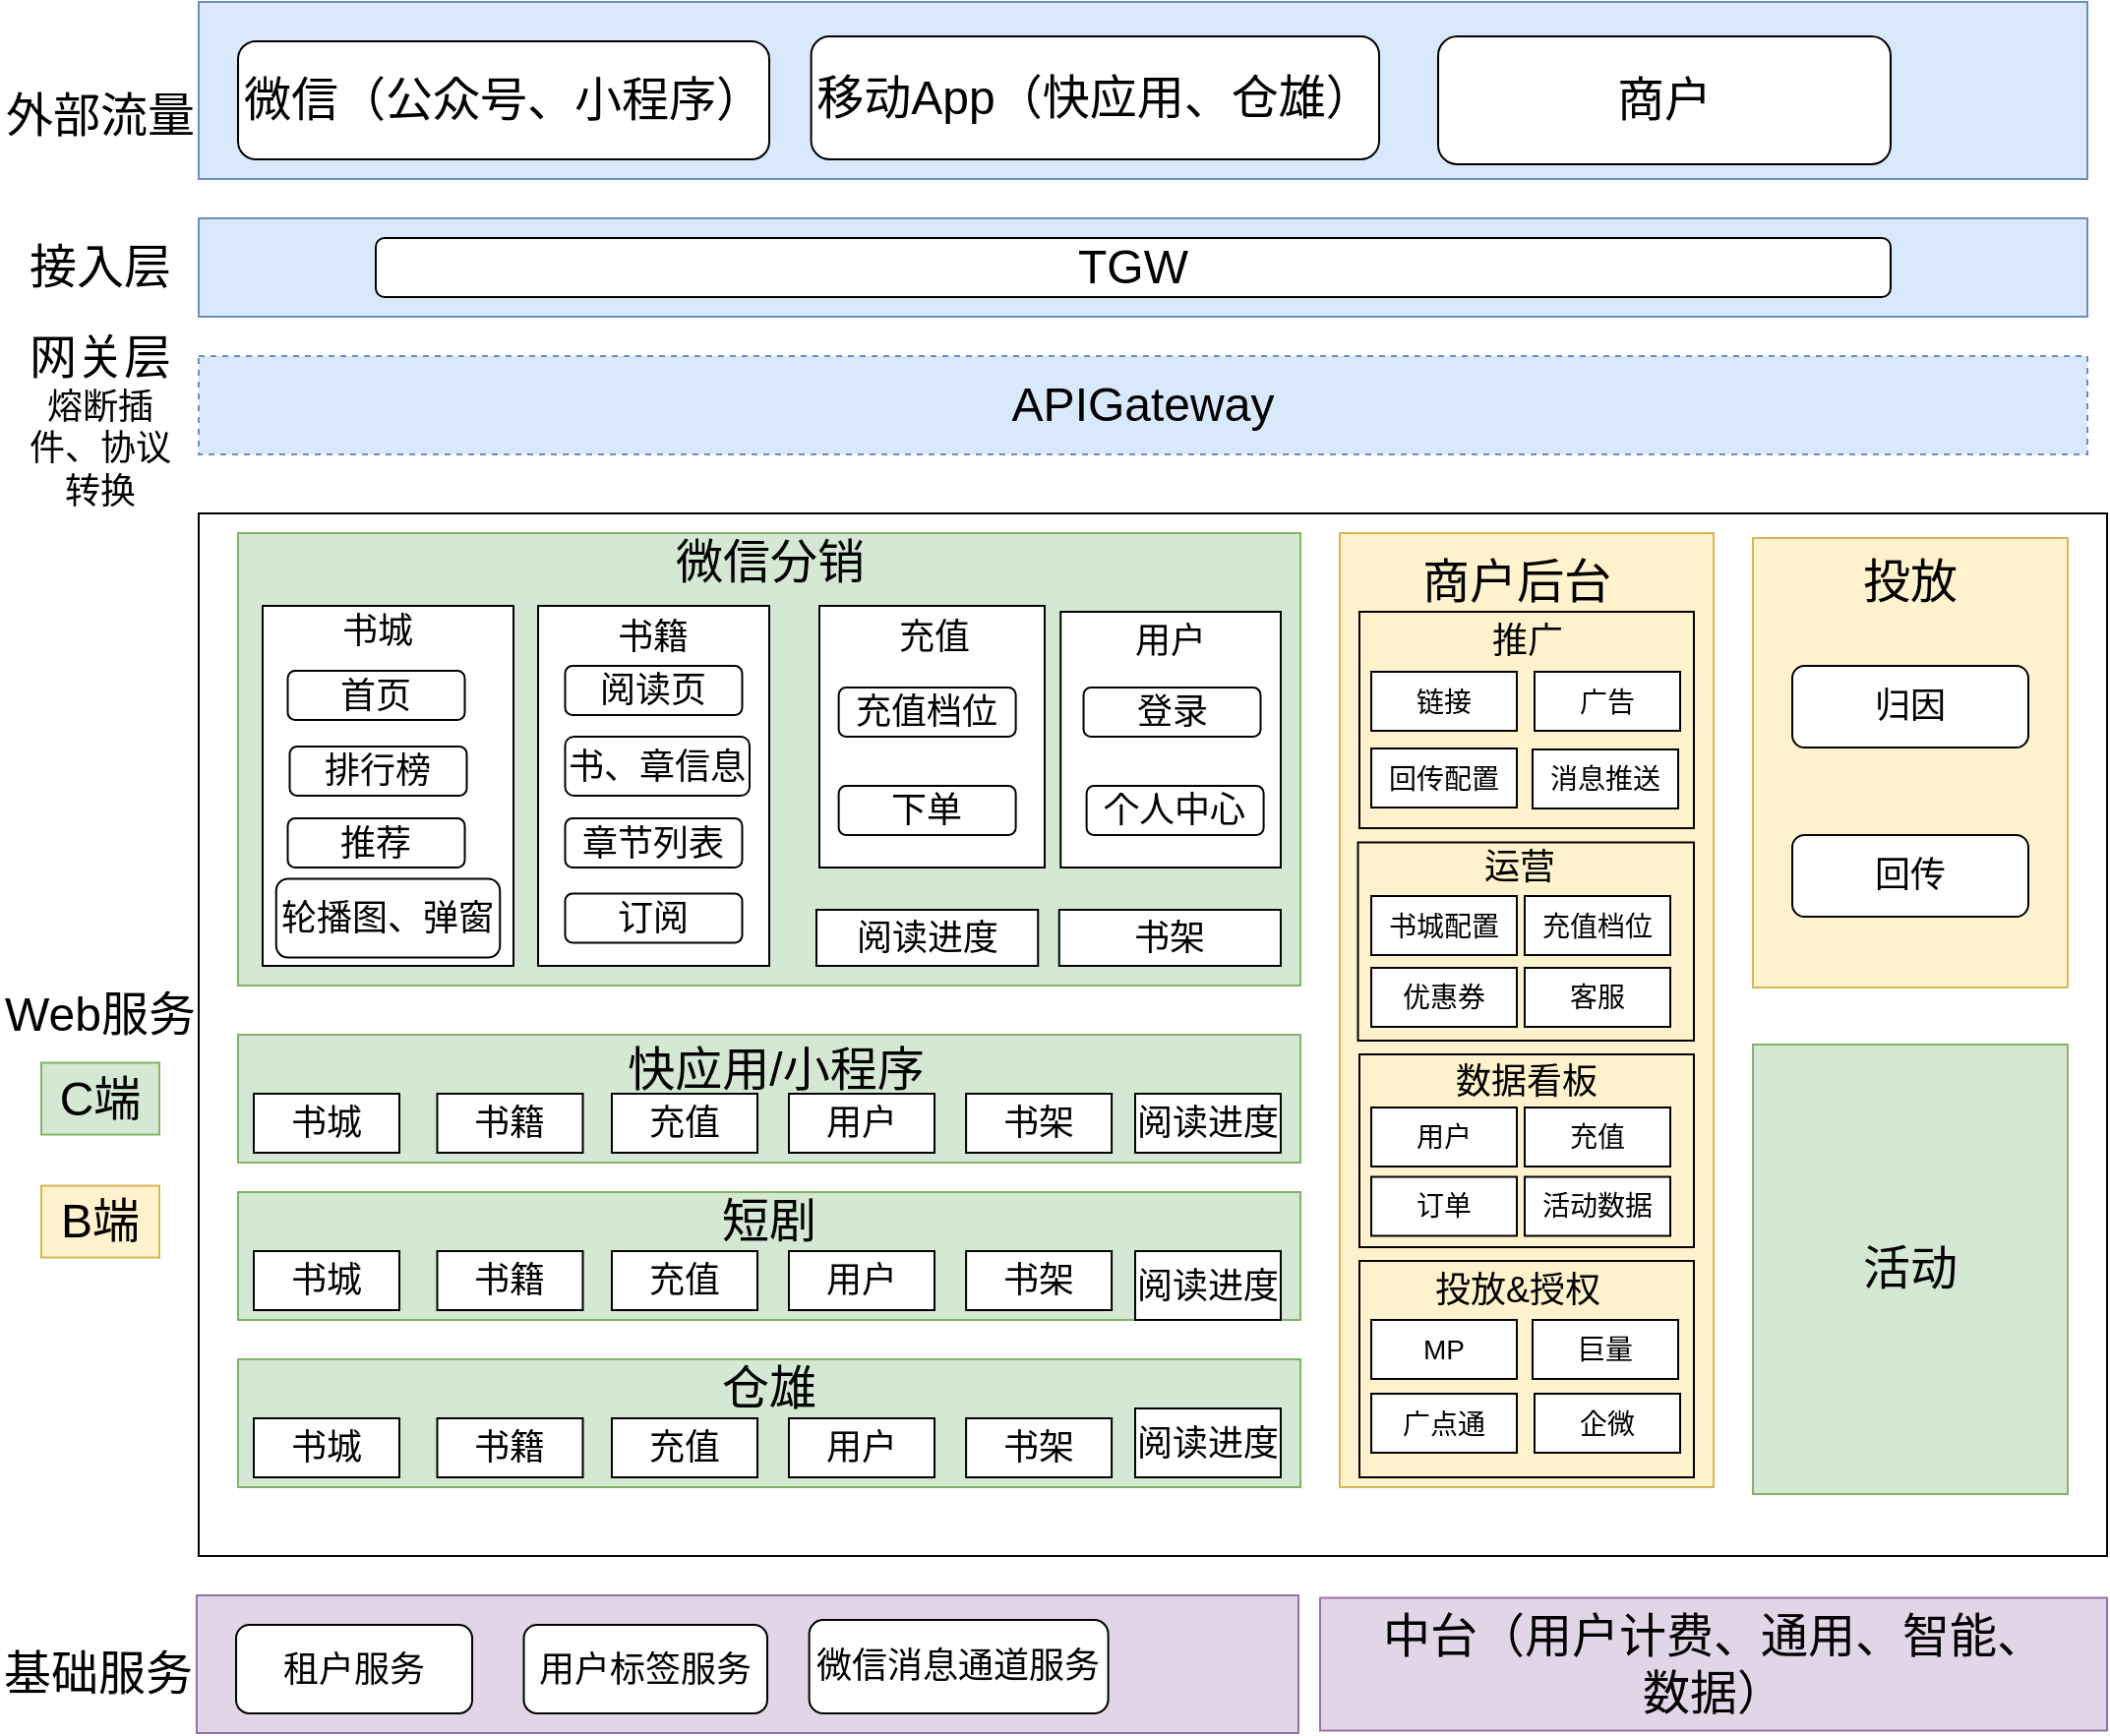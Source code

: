 <mxfile version="20.5.1" type="github" pages="3">
  <diagram id="LHeB4NjMnUi0cGWfg-VW" name="第 1 页">
    <mxGraphModel dx="2377" dy="827" grid="1" gridSize="10" guides="1" tooltips="1" connect="1" arrows="1" fold="1" page="1" pageScale="1" pageWidth="827" pageHeight="1169" math="0" shadow="0">
      <root>
        <mxCell id="0" />
        <mxCell id="1" parent="0" />
        <mxCell id="P3jRsYUMKIRg7UYWmszn-2" value="" style="rounded=0;whiteSpace=wrap;html=1;fillColor=#dae8fc;strokeColor=#6c8ebf;" parent="1" vertex="1">
          <mxGeometry x="100" y="40" width="960" height="90" as="geometry" />
        </mxCell>
        <mxCell id="P3jRsYUMKIRg7UYWmszn-4" value="&lt;font style=&quot;font-size: 24px;&quot;&gt;微信（公众号、小程序）&lt;/font&gt;" style="rounded=1;whiteSpace=wrap;html=1;" parent="1" vertex="1">
          <mxGeometry x="120" y="60" width="270" height="60" as="geometry" />
        </mxCell>
        <mxCell id="P3jRsYUMKIRg7UYWmszn-5" value="&lt;font style=&quot;font-size: 24px;&quot;&gt;移动App（快应用、仓雄）&lt;/font&gt;" style="rounded=1;whiteSpace=wrap;html=1;" parent="1" vertex="1">
          <mxGeometry x="411.31" y="57.5" width="288.69" height="62.5" as="geometry" />
        </mxCell>
        <mxCell id="P3jRsYUMKIRg7UYWmszn-8" value="&lt;font style=&quot;font-size: 24px;&quot;&gt;外部流量&lt;/font&gt;" style="text;html=1;strokeColor=none;fillColor=none;align=center;verticalAlign=middle;whiteSpace=wrap;rounded=0;" parent="1" vertex="1">
          <mxGeometry y="72.5" width="100" height="50" as="geometry" />
        </mxCell>
        <mxCell id="P3jRsYUMKIRg7UYWmszn-9" value="" style="rounded=0;whiteSpace=wrap;html=1;fillColor=#dae8fc;strokeColor=#6c8ebf;" parent="1" vertex="1">
          <mxGeometry x="100" y="150" width="960" height="50" as="geometry" />
        </mxCell>
        <mxCell id="P3jRsYUMKIRg7UYWmszn-10" value="&lt;font style=&quot;font-size: 24px;&quot;&gt;接入层&lt;/font&gt;" style="text;html=1;strokeColor=none;fillColor=none;align=center;verticalAlign=middle;whiteSpace=wrap;rounded=0;" parent="1" vertex="1">
          <mxGeometry x="10" y="160" width="80" height="30" as="geometry" />
        </mxCell>
        <mxCell id="P3jRsYUMKIRg7UYWmszn-11" value="&lt;font style=&quot;font-size: 24px;&quot;&gt;TGW&lt;/font&gt;" style="rounded=1;whiteSpace=wrap;html=1;" parent="1" vertex="1">
          <mxGeometry x="190" y="160" width="770" height="30" as="geometry" />
        </mxCell>
        <mxCell id="P3jRsYUMKIRg7UYWmszn-13" value="&lt;font style=&quot;font-size: 24px;&quot;&gt;APIGateway&lt;/font&gt;" style="rounded=0;whiteSpace=wrap;html=1;dashed=1;fillColor=#dae8fc;strokeColor=#6c8ebf;" parent="1" vertex="1">
          <mxGeometry x="100" y="220" width="960" height="50" as="geometry" />
        </mxCell>
        <mxCell id="P3jRsYUMKIRg7UYWmszn-14" value="&lt;font style=&quot;&quot;&gt;&lt;font style=&quot;font-size: 24px;&quot;&gt;网关层&lt;br&gt;&lt;/font&gt;&lt;font style=&quot;font-size: 18px;&quot;&gt;熔断插件、协议转换&lt;/font&gt;&lt;/font&gt;" style="text;html=1;strokeColor=none;fillColor=none;align=center;verticalAlign=middle;whiteSpace=wrap;rounded=0;" parent="1" vertex="1">
          <mxGeometry x="10" y="235" width="80" height="35" as="geometry" />
        </mxCell>
        <mxCell id="P3jRsYUMKIRg7UYWmszn-18" value="" style="rounded=0;whiteSpace=wrap;html=1;" parent="1" vertex="1">
          <mxGeometry x="100" y="300" width="970" height="530" as="geometry" />
        </mxCell>
        <mxCell id="P3jRsYUMKIRg7UYWmszn-21" value="&lt;font style=&quot;font-size: 24px;&quot;&gt;Web服务&lt;/font&gt;" style="text;html=1;strokeColor=none;fillColor=none;align=center;verticalAlign=middle;whiteSpace=wrap;rounded=0;" parent="1" vertex="1">
          <mxGeometry y="540" width="100" height="30" as="geometry" />
        </mxCell>
        <mxCell id="P3jRsYUMKIRg7UYWmszn-39" value="" style="rounded=0;whiteSpace=wrap;html=1;fillColor=#d5e8d4;strokeColor=#82b366;" parent="1" vertex="1">
          <mxGeometry x="120" y="310" width="540" height="230" as="geometry" />
        </mxCell>
        <mxCell id="P3jRsYUMKIRg7UYWmszn-40" value="&lt;font style=&quot;font-size: 24px;&quot;&gt;微信分销&lt;/font&gt;" style="text;html=1;strokeColor=none;fillColor=none;align=center;verticalAlign=middle;whiteSpace=wrap;rounded=0;" parent="1" vertex="1">
          <mxGeometry x="333.75" y="310" width="112.5" height="30" as="geometry" />
        </mxCell>
        <mxCell id="P3jRsYUMKIRg7UYWmszn-41" value="" style="rounded=0;whiteSpace=wrap;html=1;" parent="1" vertex="1">
          <mxGeometry x="132.5" y="347" width="127.5" height="183" as="geometry" />
        </mxCell>
        <mxCell id="P3jRsYUMKIRg7UYWmszn-42" value="&lt;font style=&quot;font-size: 18px;&quot;&gt;书城&lt;/font&gt;" style="text;html=1;strokeColor=none;fillColor=none;align=center;verticalAlign=middle;whiteSpace=wrap;rounded=0;" parent="1" vertex="1">
          <mxGeometry x="161.25" y="345" width="60" height="30" as="geometry" />
        </mxCell>
        <mxCell id="P3jRsYUMKIRg7UYWmszn-44" value="&lt;font style=&quot;font-size: 18px;&quot;&gt;首页&lt;/font&gt;" style="rounded=1;whiteSpace=wrap;html=1;" parent="1" vertex="1">
          <mxGeometry x="145.25" y="380" width="90" height="25" as="geometry" />
        </mxCell>
        <mxCell id="P3jRsYUMKIRg7UYWmszn-45" value="&lt;font style=&quot;font-size: 18px;&quot;&gt;排行榜&lt;/font&gt;" style="rounded=1;whiteSpace=wrap;html=1;" parent="1" vertex="1">
          <mxGeometry x="146.25" y="418.5" width="90" height="25" as="geometry" />
        </mxCell>
        <mxCell id="P3jRsYUMKIRg7UYWmszn-46" value="&lt;font style=&quot;font-size: 18px;&quot;&gt;推荐&lt;/font&gt;" style="rounded=1;whiteSpace=wrap;html=1;" parent="1" vertex="1">
          <mxGeometry x="145.25" y="455" width="90" height="25" as="geometry" />
        </mxCell>
        <mxCell id="P3jRsYUMKIRg7UYWmszn-47" value="&lt;font style=&quot;font-size: 18px;&quot;&gt;轮播图、弹窗&lt;/font&gt;" style="rounded=1;whiteSpace=wrap;html=1;" parent="1" vertex="1">
          <mxGeometry x="139.38" y="485.75" width="113.75" height="40" as="geometry" />
        </mxCell>
        <mxCell id="P3jRsYUMKIRg7UYWmszn-48" value="" style="rounded=0;whiteSpace=wrap;html=1;" parent="1" vertex="1">
          <mxGeometry x="272.5" y="347" width="117.5" height="183" as="geometry" />
        </mxCell>
        <mxCell id="P3jRsYUMKIRg7UYWmszn-49" value="&lt;font style=&quot;font-size: 18px;&quot;&gt;书籍&lt;/font&gt;" style="text;html=1;strokeColor=none;fillColor=none;align=center;verticalAlign=middle;whiteSpace=wrap;rounded=0;" parent="1" vertex="1">
          <mxGeometry x="301.25" y="347.5" width="60" height="30" as="geometry" />
        </mxCell>
        <mxCell id="P3jRsYUMKIRg7UYWmszn-50" value="&lt;font style=&quot;font-size: 18px;&quot;&gt;阅读页&lt;/font&gt;" style="rounded=1;whiteSpace=wrap;html=1;" parent="1" vertex="1">
          <mxGeometry x="286.25" y="377.5" width="90" height="25" as="geometry" />
        </mxCell>
        <mxCell id="P3jRsYUMKIRg7UYWmszn-51" value="&lt;font style=&quot;font-size: 18px;&quot;&gt;书、章信息&lt;/font&gt;" style="rounded=1;whiteSpace=wrap;html=1;" parent="1" vertex="1">
          <mxGeometry x="286.25" y="413.5" width="93.75" height="30" as="geometry" />
        </mxCell>
        <mxCell id="P3jRsYUMKIRg7UYWmszn-53" value="&lt;font style=&quot;font-size: 18px;&quot;&gt;章节列表&lt;/font&gt;" style="rounded=1;whiteSpace=wrap;html=1;" parent="1" vertex="1">
          <mxGeometry x="286.25" y="455" width="90" height="25" as="geometry" />
        </mxCell>
        <mxCell id="P3jRsYUMKIRg7UYWmszn-54" value="&lt;font style=&quot;font-size: 18px;&quot;&gt;订阅&lt;/font&gt;" style="rounded=1;whiteSpace=wrap;html=1;" parent="1" vertex="1">
          <mxGeometry x="286.25" y="493.25" width="90" height="25" as="geometry" />
        </mxCell>
        <mxCell id="P3jRsYUMKIRg7UYWmszn-56" value="" style="rounded=0;whiteSpace=wrap;html=1;" parent="1" vertex="1">
          <mxGeometry x="415.5" y="347" width="114.5" height="133" as="geometry" />
        </mxCell>
        <mxCell id="P3jRsYUMKIRg7UYWmszn-57" value="&lt;font style=&quot;font-size: 18px;&quot;&gt;充值&lt;/font&gt;" style="text;html=1;strokeColor=none;fillColor=none;align=center;verticalAlign=middle;whiteSpace=wrap;rounded=0;" parent="1" vertex="1">
          <mxGeometry x="444.25" y="347.5" width="60" height="30" as="geometry" />
        </mxCell>
        <mxCell id="P3jRsYUMKIRg7UYWmszn-59" value="&lt;font style=&quot;font-size: 18px;&quot;&gt;充值档位&lt;/font&gt;" style="rounded=1;whiteSpace=wrap;html=1;" parent="1" vertex="1">
          <mxGeometry x="425.31" y="388.5" width="90" height="25" as="geometry" />
        </mxCell>
        <mxCell id="P3jRsYUMKIRg7UYWmszn-64" value="&lt;font style=&quot;font-size: 18px;&quot;&gt;下单&lt;/font&gt;" style="rounded=1;whiteSpace=wrap;html=1;" parent="1" vertex="1">
          <mxGeometry x="425.31" y="438.5" width="90" height="25" as="geometry" />
        </mxCell>
        <mxCell id="P3jRsYUMKIRg7UYWmszn-65" value="&lt;font style=&quot;font-size: 18px;&quot;&gt;书架&lt;/font&gt;" style="rounded=0;whiteSpace=wrap;html=1;" parent="1" vertex="1">
          <mxGeometry x="537.38" y="501.5" width="112.62" height="28.5" as="geometry" />
        </mxCell>
        <mxCell id="P3jRsYUMKIRg7UYWmszn-67" value="&lt;font style=&quot;font-size: 18px;&quot;&gt;阅读进度&lt;/font&gt;" style="rounded=0;whiteSpace=wrap;html=1;" parent="1" vertex="1">
          <mxGeometry x="414" y="501.5" width="112.62" height="28.5" as="geometry" />
        </mxCell>
        <mxCell id="P3jRsYUMKIRg7UYWmszn-69" value="" style="rounded=0;whiteSpace=wrap;html=1;" parent="1" vertex="1">
          <mxGeometry x="538.12" y="350" width="111.88" height="130" as="geometry" />
        </mxCell>
        <mxCell id="P3jRsYUMKIRg7UYWmszn-70" value="&lt;font style=&quot;font-size: 18px;&quot;&gt;用户&lt;/font&gt;" style="text;html=1;strokeColor=none;fillColor=none;align=center;verticalAlign=middle;whiteSpace=wrap;rounded=0;" parent="1" vertex="1">
          <mxGeometry x="564.06" y="350" width="60" height="30" as="geometry" />
        </mxCell>
        <mxCell id="P3jRsYUMKIRg7UYWmszn-71" value="&lt;font style=&quot;font-size: 18px;&quot;&gt;登录&lt;/font&gt;" style="rounded=1;whiteSpace=wrap;html=1;" parent="1" vertex="1">
          <mxGeometry x="549.75" y="388.5" width="90" height="25" as="geometry" />
        </mxCell>
        <mxCell id="P3jRsYUMKIRg7UYWmszn-72" value="&lt;font style=&quot;font-size: 18px;&quot;&gt;个人中心&lt;/font&gt;" style="rounded=1;whiteSpace=wrap;html=1;" parent="1" vertex="1">
          <mxGeometry x="551.31" y="438.5" width="90" height="25" as="geometry" />
        </mxCell>
        <mxCell id="P3jRsYUMKIRg7UYWmszn-73" value="" style="rounded=0;whiteSpace=wrap;html=1;fillColor=#d5e8d4;strokeColor=#82b366;" parent="1" vertex="1">
          <mxGeometry x="120" y="565" width="540" height="65" as="geometry" />
        </mxCell>
        <mxCell id="P3jRsYUMKIRg7UYWmszn-74" value="&lt;font style=&quot;font-size: 24px;&quot;&gt;快应用/小程序&lt;/font&gt;" style="text;html=1;strokeColor=none;fillColor=none;align=center;verticalAlign=middle;whiteSpace=wrap;rounded=0;" parent="1" vertex="1">
          <mxGeometry x="311.5" y="565" width="162.5" height="35" as="geometry" />
        </mxCell>
        <mxCell id="P3jRsYUMKIRg7UYWmszn-76" value="&lt;font style=&quot;font-size: 18px;&quot;&gt;书城&lt;/font&gt;" style="rounded=0;whiteSpace=wrap;html=1;" parent="1" vertex="1">
          <mxGeometry x="128" y="595" width="74" height="30" as="geometry" />
        </mxCell>
        <mxCell id="P3jRsYUMKIRg7UYWmszn-77" value="&lt;font style=&quot;font-size: 18px;&quot;&gt;书籍&lt;/font&gt;" style="rounded=0;whiteSpace=wrap;html=1;" parent="1" vertex="1">
          <mxGeometry x="221.25" y="595" width="74" height="30" as="geometry" />
        </mxCell>
        <mxCell id="P3jRsYUMKIRg7UYWmszn-78" value="&lt;font style=&quot;font-size: 18px;&quot;&gt;充值&lt;/font&gt;" style="rounded=0;whiteSpace=wrap;html=1;" parent="1" vertex="1">
          <mxGeometry x="310" y="595" width="74" height="30" as="geometry" />
        </mxCell>
        <mxCell id="P3jRsYUMKIRg7UYWmszn-79" value="&lt;font style=&quot;font-size: 18px;&quot;&gt;用户&lt;/font&gt;" style="rounded=0;whiteSpace=wrap;html=1;" parent="1" vertex="1">
          <mxGeometry x="400" y="595" width="74" height="30" as="geometry" />
        </mxCell>
        <mxCell id="P3jRsYUMKIRg7UYWmszn-80" value="&lt;font style=&quot;font-size: 18px;&quot;&gt;书架&lt;/font&gt;" style="rounded=0;whiteSpace=wrap;html=1;" parent="1" vertex="1">
          <mxGeometry x="490.06" y="595" width="74" height="30" as="geometry" />
        </mxCell>
        <mxCell id="P3jRsYUMKIRg7UYWmszn-81" value="&lt;font style=&quot;font-size: 18px;&quot;&gt;阅读进度&lt;/font&gt;" style="rounded=0;whiteSpace=wrap;html=1;" parent="1" vertex="1">
          <mxGeometry x="576" y="595" width="74" height="30" as="geometry" />
        </mxCell>
        <mxCell id="P3jRsYUMKIRg7UYWmszn-82" value="" style="rounded=0;whiteSpace=wrap;html=1;fillColor=#d5e8d4;strokeColor=#82b366;" parent="1" vertex="1">
          <mxGeometry x="120" y="645" width="540" height="65" as="geometry" />
        </mxCell>
        <mxCell id="P3jRsYUMKIRg7UYWmszn-83" value="&lt;font style=&quot;font-size: 18px;&quot;&gt;书城&lt;/font&gt;" style="rounded=0;whiteSpace=wrap;html=1;" parent="1" vertex="1">
          <mxGeometry x="128" y="675" width="74" height="30" as="geometry" />
        </mxCell>
        <mxCell id="P3jRsYUMKIRg7UYWmszn-84" value="&lt;font style=&quot;font-size: 18px;&quot;&gt;书籍&lt;/font&gt;" style="rounded=0;whiteSpace=wrap;html=1;" parent="1" vertex="1">
          <mxGeometry x="221.25" y="675" width="74" height="30" as="geometry" />
        </mxCell>
        <mxCell id="P3jRsYUMKIRg7UYWmszn-85" value="&lt;font style=&quot;font-size: 18px;&quot;&gt;充值&lt;/font&gt;" style="rounded=0;whiteSpace=wrap;html=1;" parent="1" vertex="1">
          <mxGeometry x="310" y="675" width="74" height="30" as="geometry" />
        </mxCell>
        <mxCell id="P3jRsYUMKIRg7UYWmszn-86" value="&lt;font style=&quot;font-size: 18px;&quot;&gt;用户&lt;/font&gt;" style="rounded=0;whiteSpace=wrap;html=1;" parent="1" vertex="1">
          <mxGeometry x="400" y="675" width="74" height="30" as="geometry" />
        </mxCell>
        <mxCell id="P3jRsYUMKIRg7UYWmszn-87" value="&lt;font style=&quot;font-size: 18px;&quot;&gt;书架&lt;/font&gt;" style="rounded=0;whiteSpace=wrap;html=1;" parent="1" vertex="1">
          <mxGeometry x="490.06" y="675" width="74" height="30" as="geometry" />
        </mxCell>
        <mxCell id="P3jRsYUMKIRg7UYWmszn-88" value="&lt;font style=&quot;font-size: 18px;&quot;&gt;阅读进度&lt;/font&gt;" style="rounded=0;whiteSpace=wrap;html=1;" parent="1" vertex="1">
          <mxGeometry x="576" y="675" width="74" height="35" as="geometry" />
        </mxCell>
        <mxCell id="P3jRsYUMKIRg7UYWmszn-89" value="&lt;font style=&quot;font-size: 24px;&quot;&gt;短剧&lt;/font&gt;" style="text;html=1;strokeColor=none;fillColor=none;align=center;verticalAlign=middle;whiteSpace=wrap;rounded=0;" parent="1" vertex="1">
          <mxGeometry x="345" y="645" width="90" height="30" as="geometry" />
        </mxCell>
        <mxCell id="P3jRsYUMKIRg7UYWmszn-90" value="" style="rounded=0;whiteSpace=wrap;html=1;fillColor=#d5e8d4;strokeColor=#82b366;" parent="1" vertex="1">
          <mxGeometry x="120" y="730" width="540" height="65" as="geometry" />
        </mxCell>
        <mxCell id="P3jRsYUMKIRg7UYWmszn-91" value="&lt;font style=&quot;font-size: 18px;&quot;&gt;书城&lt;/font&gt;" style="rounded=0;whiteSpace=wrap;html=1;" parent="1" vertex="1">
          <mxGeometry x="128" y="760" width="74" height="30" as="geometry" />
        </mxCell>
        <mxCell id="P3jRsYUMKIRg7UYWmszn-92" value="&lt;font style=&quot;font-size: 18px;&quot;&gt;书籍&lt;/font&gt;" style="rounded=0;whiteSpace=wrap;html=1;" parent="1" vertex="1">
          <mxGeometry x="221.25" y="760" width="74" height="30" as="geometry" />
        </mxCell>
        <mxCell id="P3jRsYUMKIRg7UYWmszn-93" value="&lt;font style=&quot;font-size: 18px;&quot;&gt;充值&lt;/font&gt;" style="rounded=0;whiteSpace=wrap;html=1;" parent="1" vertex="1">
          <mxGeometry x="310" y="760" width="74" height="30" as="geometry" />
        </mxCell>
        <mxCell id="P3jRsYUMKIRg7UYWmszn-94" value="&lt;font style=&quot;font-size: 18px;&quot;&gt;用户&lt;/font&gt;" style="rounded=0;whiteSpace=wrap;html=1;" parent="1" vertex="1">
          <mxGeometry x="400" y="760" width="74" height="30" as="geometry" />
        </mxCell>
        <mxCell id="P3jRsYUMKIRg7UYWmszn-95" value="&lt;font style=&quot;font-size: 18px;&quot;&gt;书架&lt;/font&gt;" style="rounded=0;whiteSpace=wrap;html=1;" parent="1" vertex="1">
          <mxGeometry x="490.06" y="760" width="74" height="30" as="geometry" />
        </mxCell>
        <mxCell id="P3jRsYUMKIRg7UYWmszn-97" value="&lt;font style=&quot;font-size: 24px;&quot;&gt;仓雄&lt;/font&gt;" style="text;html=1;strokeColor=none;fillColor=none;align=center;verticalAlign=middle;whiteSpace=wrap;rounded=0;" parent="1" vertex="1">
          <mxGeometry x="345" y="730" width="90" height="30" as="geometry" />
        </mxCell>
        <mxCell id="P3jRsYUMKIRg7UYWmszn-103" value="" style="rounded=0;whiteSpace=wrap;html=1;fillColor=#fff2cc;strokeColor=#d6b656;" parent="1" vertex="1">
          <mxGeometry x="890" y="312.5" width="160" height="228.5" as="geometry" />
        </mxCell>
        <mxCell id="P3jRsYUMKIRg7UYWmszn-104" value="" style="rounded=0;whiteSpace=wrap;html=1;fillColor=#fff2cc;strokeColor=#d6b656;" parent="1" vertex="1">
          <mxGeometry x="680" y="310" width="190" height="485" as="geometry" />
        </mxCell>
        <mxCell id="P3jRsYUMKIRg7UYWmszn-107" value="&lt;font style=&quot;font-size: 24px;&quot;&gt;投放&lt;/font&gt;" style="text;html=1;strokeColor=none;fillColor=none;align=center;verticalAlign=middle;whiteSpace=wrap;rounded=0;" parent="1" vertex="1">
          <mxGeometry x="935" y="320" width="70" height="30" as="geometry" />
        </mxCell>
        <mxCell id="P3jRsYUMKIRg7UYWmszn-108" value="&lt;font style=&quot;font-size: 18px;&quot;&gt;归因&lt;/font&gt;" style="rounded=1;whiteSpace=wrap;html=1;" parent="1" vertex="1">
          <mxGeometry x="910" y="377.5" width="120" height="41.5" as="geometry" />
        </mxCell>
        <mxCell id="P3jRsYUMKIRg7UYWmszn-109" value="&lt;font style=&quot;font-size: 18px;&quot;&gt;回传&lt;/font&gt;" style="rounded=1;whiteSpace=wrap;html=1;" parent="1" vertex="1">
          <mxGeometry x="910" y="463.5" width="120" height="41.5" as="geometry" />
        </mxCell>
        <mxCell id="P3jRsYUMKIRg7UYWmszn-124" value="&lt;font style=&quot;font-size: 24px;&quot;&gt;活动&lt;/font&gt;" style="rounded=0;whiteSpace=wrap;html=1;fillColor=#d5e8d4;strokeColor=#82b366;" parent="1" vertex="1">
          <mxGeometry x="890" y="570" width="160" height="228.5" as="geometry" />
        </mxCell>
        <mxCell id="P3jRsYUMKIRg7UYWmszn-128" value="&lt;font style=&quot;font-size: 24px;&quot;&gt;商户&lt;/font&gt;" style="rounded=1;whiteSpace=wrap;html=1;" parent="1" vertex="1">
          <mxGeometry x="730" y="57.5" width="230" height="65" as="geometry" />
        </mxCell>
        <mxCell id="elYfRWdLJCSy1WfxLkB--20" value="" style="rounded=0;whiteSpace=wrap;html=1;fontSize=24;fillColor=#e1d5e7;strokeColor=#9673a6;" parent="1" vertex="1">
          <mxGeometry x="99" y="850" width="560" height="70" as="geometry" />
        </mxCell>
        <mxCell id="elYfRWdLJCSy1WfxLkB--21" value="&lt;font style=&quot;font-size: 24px;&quot;&gt;基础服务&lt;/font&gt;" style="text;html=1;strokeColor=none;fillColor=none;align=center;verticalAlign=middle;whiteSpace=wrap;rounded=0;" parent="1" vertex="1">
          <mxGeometry x="-1" y="870" width="100" height="40" as="geometry" />
        </mxCell>
        <mxCell id="elYfRWdLJCSy1WfxLkB--23" value="租户服务" style="rounded=1;whiteSpace=wrap;html=1;fontSize=18;" parent="1" vertex="1">
          <mxGeometry x="119" y="865" width="120" height="45" as="geometry" />
        </mxCell>
        <mxCell id="elYfRWdLJCSy1WfxLkB--28" value="用户标签服务" style="rounded=1;whiteSpace=wrap;html=1;fontSize=18;" parent="1" vertex="1">
          <mxGeometry x="265.25" y="865" width="123.75" height="45" as="geometry" />
        </mxCell>
        <mxCell id="elYfRWdLJCSy1WfxLkB--30" value="微信消息通道服务" style="rounded=1;whiteSpace=wrap;html=1;fontSize=18;" parent="1" vertex="1">
          <mxGeometry x="410.31" y="862.5" width="152" height="47.5" as="geometry" />
        </mxCell>
        <mxCell id="elYfRWdLJCSy1WfxLkB--32" value="中台（用户计费、通用、智能、&lt;br&gt;数据）" style="rounded=0;whiteSpace=wrap;html=1;fontSize=24;fillColor=#e1d5e7;strokeColor=#9673a6;" parent="1" vertex="1">
          <mxGeometry x="670" y="851.25" width="400" height="67.5" as="geometry" />
        </mxCell>
        <mxCell id="elYfRWdLJCSy1WfxLkB--35" value="C端" style="rounded=0;whiteSpace=wrap;html=1;fontSize=24;fillColor=#d5e8d4;strokeColor=#82b366;" parent="1" vertex="1">
          <mxGeometry x="20" y="579.25" width="60" height="36.5" as="geometry" />
        </mxCell>
        <mxCell id="elYfRWdLJCSy1WfxLkB--37" value="B端" style="rounded=0;whiteSpace=wrap;html=1;fontSize=24;fillColor=#fff2cc;strokeColor=#d6b656;" parent="1" vertex="1">
          <mxGeometry x="20" y="641.75" width="60" height="36.5" as="geometry" />
        </mxCell>
        <mxCell id="cNL9EHBi71QVaALrMv2o-1" value="" style="rounded=0;whiteSpace=wrap;html=1;fillColor=#FFF2CC;strokeColor=#000000;" parent="1" vertex="1">
          <mxGeometry x="690" y="350" width="170" height="110" as="geometry" />
        </mxCell>
        <mxCell id="cNL9EHBi71QVaALrMv2o-3" value="&lt;span style=&quot;font-size: 18px;&quot;&gt;推广&lt;/span&gt;" style="text;html=1;strokeColor=none;fillColor=none;align=center;verticalAlign=middle;whiteSpace=wrap;rounded=0;fontSize=18;" parent="1" vertex="1">
          <mxGeometry x="693.5" y="347" width="162.5" height="35" as="geometry" />
        </mxCell>
        <mxCell id="cNL9EHBi71QVaALrMv2o-6" value="&lt;font style=&quot;font-size: 14px;&quot;&gt;回传配置&lt;/font&gt;" style="rounded=0;whiteSpace=wrap;html=1;fontSize=14;" parent="1" vertex="1">
          <mxGeometry x="696" y="419.5" width="74" height="30" as="geometry" />
        </mxCell>
        <mxCell id="cNL9EHBi71QVaALrMv2o-14" value="" style="rounded=0;whiteSpace=wrap;html=1;fillColor=#FFF2CC;strokeColor=#000000;" parent="1" vertex="1">
          <mxGeometry x="689.25" y="467.25" width="170.75" height="100.75" as="geometry" />
        </mxCell>
        <mxCell id="cNL9EHBi71QVaALrMv2o-16" value="&lt;span style=&quot;font-size: 24px;&quot;&gt;商户后台&lt;/span&gt;" style="text;html=1;strokeColor=none;fillColor=none;align=center;verticalAlign=middle;whiteSpace=wrap;rounded=0;" parent="1" vertex="1">
          <mxGeometry x="710" y="320.5" width="119.75" height="29.5" as="geometry" />
        </mxCell>
        <mxCell id="cNL9EHBi71QVaALrMv2o-17" value="&lt;font style=&quot;font-size: 14px;&quot;&gt;链接&lt;/font&gt;" style="rounded=0;whiteSpace=wrap;html=1;fontSize=14;" parent="1" vertex="1">
          <mxGeometry x="696" y="380.5" width="74" height="30" as="geometry" />
        </mxCell>
        <mxCell id="cNL9EHBi71QVaALrMv2o-18" value="&lt;font style=&quot;font-size: 14px;&quot;&gt;优惠券&lt;/font&gt;" style="rounded=0;whiteSpace=wrap;html=1;fontSize=14;" parent="1" vertex="1">
          <mxGeometry x="696" y="531" width="74" height="30" as="geometry" />
        </mxCell>
        <mxCell id="cNL9EHBi71QVaALrMv2o-19" value="&lt;span style=&quot;font-size: 18px;&quot;&gt;运营&lt;/span&gt;" style="text;html=1;strokeColor=none;fillColor=none;align=center;verticalAlign=middle;whiteSpace=wrap;rounded=0;fontSize=18;" parent="1" vertex="1">
          <mxGeometry x="689.5" y="462.38" width="162.5" height="35" as="geometry" />
        </mxCell>
        <mxCell id="cNL9EHBi71QVaALrMv2o-20" value="&lt;font style=&quot;font-size: 14px;&quot;&gt;书城配置&lt;/font&gt;" style="rounded=0;whiteSpace=wrap;html=1;fontSize=14;" parent="1" vertex="1">
          <mxGeometry x="696" y="494.5" width="74" height="30" as="geometry" />
        </mxCell>
        <mxCell id="cNL9EHBi71QVaALrMv2o-22" value="消息推送" style="rounded=0;whiteSpace=wrap;html=1;fontSize=14;" parent="1" vertex="1">
          <mxGeometry x="778" y="420" width="74" height="30" as="geometry" />
        </mxCell>
        <mxCell id="cNL9EHBi71QVaALrMv2o-25" value="" style="rounded=0;whiteSpace=wrap;html=1;fillColor=#FFF2CC;strokeColor=#000000;" parent="1" vertex="1">
          <mxGeometry x="690" y="575" width="170" height="98" as="geometry" />
        </mxCell>
        <mxCell id="cNL9EHBi71QVaALrMv2o-26" value="" style="rounded=0;whiteSpace=wrap;html=1;fillColor=#FFF2CC;strokeColor=#000000;" parent="1" vertex="1">
          <mxGeometry x="690" y="680" width="170" height="110" as="geometry" />
        </mxCell>
        <mxCell id="cNL9EHBi71QVaALrMv2o-27" value="&lt;font style=&quot;font-size: 18px;&quot;&gt;投放&amp;amp;授权&lt;/font&gt;" style="text;html=1;strokeColor=none;fillColor=none;align=center;verticalAlign=middle;whiteSpace=wrap;rounded=0;fontSize=18;" parent="1" vertex="1">
          <mxGeometry x="721.19" y="685" width="99.12" height="20" as="geometry" />
        </mxCell>
        <mxCell id="cNL9EHBi71QVaALrMv2o-31" value="&lt;font style=&quot;font-size: 18px;&quot;&gt;数据看板&lt;/font&gt;" style="text;html=1;strokeColor=none;fillColor=none;align=center;verticalAlign=middle;whiteSpace=wrap;rounded=0;fontSize=18;" parent="1" vertex="1">
          <mxGeometry x="690" y="571" width="170" height="35" as="geometry" />
        </mxCell>
        <mxCell id="cNL9EHBi71QVaALrMv2o-32" value="用户" style="rounded=0;whiteSpace=wrap;html=1;fontSize=14;" parent="1" vertex="1">
          <mxGeometry x="696" y="602" width="74" height="30" as="geometry" />
        </mxCell>
        <mxCell id="cNL9EHBi71QVaALrMv2o-33" value="订单" style="rounded=0;whiteSpace=wrap;html=1;fontSize=14;" parent="1" vertex="1">
          <mxGeometry x="696" y="637.25" width="74" height="30" as="geometry" />
        </mxCell>
        <mxCell id="cNL9EHBi71QVaALrMv2o-34" value="充值" style="rounded=0;whiteSpace=wrap;html=1;fontSize=14;" parent="1" vertex="1">
          <mxGeometry x="774" y="602" width="74" height="30" as="geometry" />
        </mxCell>
        <mxCell id="cNL9EHBi71QVaALrMv2o-35" value="活动数据" style="rounded=0;whiteSpace=wrap;html=1;fontSize=14;" parent="1" vertex="1">
          <mxGeometry x="774" y="637.25" width="74" height="30" as="geometry" />
        </mxCell>
        <mxCell id="cNL9EHBi71QVaALrMv2o-44" value="&lt;font style=&quot;font-size: 14px;&quot;&gt;广告&lt;/font&gt;" style="rounded=0;whiteSpace=wrap;html=1;fontSize=14;" parent="1" vertex="1">
          <mxGeometry x="779" y="380.5" width="74" height="30" as="geometry" />
        </mxCell>
        <mxCell id="cNL9EHBi71QVaALrMv2o-45" value="客服" style="rounded=0;whiteSpace=wrap;html=1;fontSize=14;" parent="1" vertex="1">
          <mxGeometry x="774" y="531" width="74" height="30" as="geometry" />
        </mxCell>
        <mxCell id="cNL9EHBi71QVaALrMv2o-47" value="MP" style="rounded=0;whiteSpace=wrap;html=1;fontSize=14;" parent="1" vertex="1">
          <mxGeometry x="696" y="710" width="74" height="30" as="geometry" />
        </mxCell>
        <mxCell id="cNL9EHBi71QVaALrMv2o-49" value="巨量" style="rounded=0;whiteSpace=wrap;html=1;fontSize=14;" parent="1" vertex="1">
          <mxGeometry x="778" y="710" width="74" height="30" as="geometry" />
        </mxCell>
        <mxCell id="cNL9EHBi71QVaALrMv2o-50" value="广点通" style="rounded=0;whiteSpace=wrap;html=1;fontSize=14;" parent="1" vertex="1">
          <mxGeometry x="696" y="747.5" width="74" height="30" as="geometry" />
        </mxCell>
        <mxCell id="cNL9EHBi71QVaALrMv2o-51" value="企微" style="rounded=0;whiteSpace=wrap;html=1;fontSize=14;" parent="1" vertex="1">
          <mxGeometry x="779" y="747.5" width="74" height="30" as="geometry" />
        </mxCell>
        <mxCell id="cNL9EHBi71QVaALrMv2o-53" value="&lt;span style=&quot;font-size: 14px;&quot;&gt;充值档位&lt;/span&gt;" style="rounded=0;whiteSpace=wrap;html=1;fontSize=14;" parent="1" vertex="1">
          <mxGeometry x="774" y="494.5" width="74" height="30" as="geometry" />
        </mxCell>
        <mxCell id="aJzPHlp5MDxAh6HLsRcm-1" value="&lt;font style=&quot;font-size: 18px;&quot;&gt;阅读进度&lt;/font&gt;" style="rounded=0;whiteSpace=wrap;html=1;" vertex="1" parent="1">
          <mxGeometry x="576" y="755" width="74" height="35" as="geometry" />
        </mxCell>
      </root>
    </mxGraphModel>
  </diagram>
  <diagram name="第 1 页 的副本" id="qiYkU8uw-nNdQtB3VIew">
    <mxGraphModel dx="1550" dy="827" grid="1" gridSize="10" guides="1" tooltips="1" connect="1" arrows="1" fold="1" page="1" pageScale="1" pageWidth="827" pageHeight="1169" math="0" shadow="0">
      <root>
        <mxCell id="c6bKQEAfyQHRHTY0jHHv-0" />
        <mxCell id="c6bKQEAfyQHRHTY0jHHv-1" parent="c6bKQEAfyQHRHTY0jHHv-0" />
        <mxCell id="0jycYlJXcyQYSVbl3O99-6" value="" style="rounded=1;whiteSpace=wrap;html=1;shadow=1;strokeColor=#000000;fillColor=#FFFFFF;arcSize=10;" vertex="1" parent="c6bKQEAfyQHRHTY0jHHv-1">
          <mxGeometry x="12.37" y="210" width="1377.63" height="830" as="geometry" />
        </mxCell>
        <mxCell id="c6bKQEAfyQHRHTY0jHHv-2" value="" style="rounded=0;whiteSpace=wrap;html=1;fillColor=#dae8fc;strokeColor=#6c8ebf;" parent="c6bKQEAfyQHRHTY0jHHv-1" vertex="1">
          <mxGeometry x="165.25" y="40" width="1024.75" height="90" as="geometry" />
        </mxCell>
        <mxCell id="c6bKQEAfyQHRHTY0jHHv-3" value="&lt;font style=&quot;font-size: 24px;&quot;&gt;微信（公众号、小程序）&lt;/font&gt;" style="rounded=1;whiteSpace=wrap;html=1;" parent="c6bKQEAfyQHRHTY0jHHv-1" vertex="1">
          <mxGeometry x="185.25" y="60" width="270" height="60" as="geometry" />
        </mxCell>
        <mxCell id="c6bKQEAfyQHRHTY0jHHv-4" value="&lt;font style=&quot;font-size: 24px;&quot;&gt;移动App（快应用、仓雄）&lt;/font&gt;" style="rounded=1;whiteSpace=wrap;html=1;" parent="c6bKQEAfyQHRHTY0jHHv-1" vertex="1">
          <mxGeometry x="476.56" y="57.5" width="288.69" height="62.5" as="geometry" />
        </mxCell>
        <mxCell id="c6bKQEAfyQHRHTY0jHHv-5" value="&lt;font style=&quot;font-size: 24px;&quot;&gt;外部流量&lt;/font&gt;" style="text;html=1;strokeColor=none;fillColor=none;align=center;verticalAlign=middle;whiteSpace=wrap;rounded=0;" parent="c6bKQEAfyQHRHTY0jHHv-1" vertex="1">
          <mxGeometry x="30" y="70" width="100" height="50" as="geometry" />
        </mxCell>
        <mxCell id="c6bKQEAfyQHRHTY0jHHv-6" value="" style="rounded=0;whiteSpace=wrap;html=1;fillColor=#dae8fc;strokeColor=#6c8ebf;" parent="c6bKQEAfyQHRHTY0jHHv-1" vertex="1">
          <mxGeometry x="165.25" y="150" width="1024.75" height="50" as="geometry" />
        </mxCell>
        <mxCell id="c6bKQEAfyQHRHTY0jHHv-7" value="&lt;font style=&quot;font-size: 24px;&quot;&gt;接入层&lt;/font&gt;" style="text;html=1;strokeColor=none;fillColor=none;align=center;verticalAlign=middle;whiteSpace=wrap;rounded=0;" parent="c6bKQEAfyQHRHTY0jHHv-1" vertex="1">
          <mxGeometry x="40" y="160" width="80" height="30" as="geometry" />
        </mxCell>
        <mxCell id="c6bKQEAfyQHRHTY0jHHv-8" value="&lt;font style=&quot;font-size: 24px;&quot;&gt;TGW&lt;/font&gt;" style="rounded=1;whiteSpace=wrap;html=1;" parent="c6bKQEAfyQHRHTY0jHHv-1" vertex="1">
          <mxGeometry x="185.25" y="160" width="474.75" height="30" as="geometry" />
        </mxCell>
        <mxCell id="c6bKQEAfyQHRHTY0jHHv-76" value="&lt;font style=&quot;font-size: 24px;&quot;&gt;商户&lt;/font&gt;" style="rounded=1;whiteSpace=wrap;html=1;" parent="c6bKQEAfyQHRHTY0jHHv-1" vertex="1">
          <mxGeometry x="786.25" y="57.5" width="174.75" height="65" as="geometry" />
        </mxCell>
        <mxCell id="c6bKQEAfyQHRHTY0jHHv-78" value="&lt;font style=&quot;font-size: 24px;&quot;&gt;IAS&lt;/font&gt;" style="rounded=1;whiteSpace=wrap;html=1;" parent="c6bKQEAfyQHRHTY0jHHv-1" vertex="1">
          <mxGeometry x="700" y="160" width="456.94" height="30" as="geometry" />
        </mxCell>
        <mxCell id="nn-uD4x_4U4qaqi_6pep-24" value="" style="rounded=0;whiteSpace=wrap;html=1;fontSize=24;fillColor=#dae8fc;strokeColor=#6c8ebf;" parent="c6bKQEAfyQHRHTY0jHHv-1" vertex="1">
          <mxGeometry x="165.25" y="230" width="1024.75" height="150" as="geometry" />
        </mxCell>
        <mxCell id="nn-uD4x_4U4qaqi_6pep-25" value="ywos_solution" style="text;html=1;strokeColor=none;fillColor=none;align=center;verticalAlign=middle;whiteSpace=wrap;rounded=0;fontSize=24;" parent="c6bKQEAfyQHRHTY0jHHv-1" vertex="1">
          <mxGeometry x="570.56" y="230" width="225.5" height="50" as="geometry" />
        </mxCell>
        <mxCell id="nn-uD4x_4U4qaqi_6pep-27" value="微信分销" style="rounded=1;whiteSpace=wrap;html=1;fontSize=24;" parent="c6bKQEAfyQHRHTY0jHHv-1" vertex="1">
          <mxGeometry x="176.19" y="290" width="154.75" height="55" as="geometry" />
        </mxCell>
        <mxCell id="PdRiUk4RQSPcqjOduxmv-2" value="仓雄" style="rounded=1;whiteSpace=wrap;html=1;fontSize=24;" parent="c6bKQEAfyQHRHTY0jHHv-1" vertex="1">
          <mxGeometry x="713.19" y="290" width="147" height="55" as="geometry" />
        </mxCell>
        <mxCell id="PdRiUk4RQSPcqjOduxmv-6" value="&lt;font style=&quot;font-size: 24px;&quot;&gt;业务层&lt;/font&gt;" style="text;html=1;strokeColor=none;fillColor=none;align=center;verticalAlign=middle;whiteSpace=wrap;rounded=0;" parent="c6bKQEAfyQHRHTY0jHHv-1" vertex="1">
          <mxGeometry x="5" y="245" width="150" height="120" as="geometry" />
        </mxCell>
        <mxCell id="zuSZlw6rPN9QqHsxY62Z-0" value="" style="rounded=0;whiteSpace=wrap;html=1;fillColor=#f8cecc;strokeColor=#b85450;" parent="c6bKQEAfyQHRHTY0jHHv-1" vertex="1">
          <mxGeometry x="165.25" y="450" width="844.75" height="410" as="geometry" />
        </mxCell>
        <mxCell id="wGJiEzaITAGu7arDHGnX-0" value="" style="shape=flexArrow;endArrow=classic;html=1;rounded=0;fontSize=24;" parent="c6bKQEAfyQHRHTY0jHHv-1" edge="1">
          <mxGeometry width="50" height="50" relative="1" as="geometry">
            <mxPoint x="686.43" y="390" as="sourcePoint" />
            <mxPoint x="686.18" y="440" as="targetPoint" />
          </mxGeometry>
        </mxCell>
        <mxCell id="gx-KTLuYfyt9SmKxYTQY-0" value="" style="rounded=0;whiteSpace=wrap;html=1;" parent="c6bKQEAfyQHRHTY0jHHv-1" vertex="1">
          <mxGeometry x="189.82" y="482" width="260.18" height="158" as="geometry" />
        </mxCell>
        <mxCell id="gx-KTLuYfyt9SmKxYTQY-1" value="&lt;font style=&quot;font-size: 24px;&quot;&gt;看书&lt;/font&gt;" style="text;html=1;strokeColor=none;fillColor=none;align=center;verticalAlign=middle;whiteSpace=wrap;rounded=0;" parent="c6bKQEAfyQHRHTY0jHHv-1" vertex="1">
          <mxGeometry x="285.76" y="505" width="60" height="30" as="geometry" />
        </mxCell>
        <mxCell id="gx-KTLuYfyt9SmKxYTQY-3" value="&lt;font style=&quot;font-size: 24px;&quot;&gt;动态卡点服务&lt;/font&gt;" style="rounded=1;whiteSpace=wrap;html=1;fontSize=18;fillColor=#dae8fc;strokeColor=#6c8ebf;" parent="c6bKQEAfyQHRHTY0jHHv-1" vertex="1">
          <mxGeometry x="231.82" y="546" width="162.13" height="30" as="geometry" />
        </mxCell>
        <mxCell id="gx-KTLuYfyt9SmKxYTQY-4" value="&lt;font style=&quot;font-size: 24px;&quot;&gt;价格服务&lt;/font&gt;" style="rounded=1;whiteSpace=wrap;html=1;fontSize=18;fillColor=#CCFFCC;strokeColor=#6c8ebf;" parent="c6bKQEAfyQHRHTY0jHHv-1" vertex="1">
          <mxGeometry x="231.75" y="591" width="162.25" height="30" as="geometry" />
        </mxCell>
        <mxCell id="gx-KTLuYfyt9SmKxYTQY-7" value="" style="rounded=0;whiteSpace=wrap;html=1;" parent="c6bKQEAfyQHRHTY0jHHv-1" vertex="1">
          <mxGeometry x="189.82" y="652.5" width="260.18" height="167.5" as="geometry" />
        </mxCell>
        <mxCell id="gx-KTLuYfyt9SmKxYTQY-10" value="&lt;font style=&quot;font-size: 24px;&quot;&gt;服务层&lt;/font&gt;" style="text;html=1;strokeColor=none;fillColor=none;align=center;verticalAlign=middle;whiteSpace=wrap;rounded=0;" parent="c6bKQEAfyQHRHTY0jHHv-1" vertex="1">
          <mxGeometry x="5" y="546" width="150" height="120" as="geometry" />
        </mxCell>
        <mxCell id="gx-KTLuYfyt9SmKxYTQY-12" value="" style="rounded=0;whiteSpace=wrap;html=1;" parent="c6bKQEAfyQHRHTY0jHHv-1" vertex="1">
          <mxGeometry x="476.56" y="497.5" width="250.37" height="325" as="geometry" />
        </mxCell>
        <mxCell id="gx-KTLuYfyt9SmKxYTQY-13" value="" style="rounded=0;whiteSpace=wrap;html=1;" parent="c6bKQEAfyQHRHTY0jHHv-1" vertex="1">
          <mxGeometry x="758.63" y="700.5" width="231.37" height="129.5" as="geometry" />
        </mxCell>
        <mxCell id="gx-KTLuYfyt9SmKxYTQY-16" value="&lt;span style=&quot;font-size: 24px;&quot;&gt;找书&lt;/span&gt;" style="text;html=1;strokeColor=none;fillColor=none;align=center;verticalAlign=middle;whiteSpace=wrap;rounded=0;" parent="c6bKQEAfyQHRHTY0jHHv-1" vertex="1">
          <mxGeometry x="285.76" y="665" width="60" height="30" as="geometry" />
        </mxCell>
        <mxCell id="gx-KTLuYfyt9SmKxYTQY-17" value="&lt;span style=&quot;font-size: 24px;&quot;&gt;触达/运营&lt;/span&gt;" style="text;html=1;strokeColor=none;fillColor=none;align=center;verticalAlign=middle;whiteSpace=wrap;rounded=0;" parent="c6bKQEAfyQHRHTY0jHHv-1" vertex="1">
          <mxGeometry x="558.62" y="508.5" width="109.44" height="30" as="geometry" />
        </mxCell>
        <mxCell id="gx-KTLuYfyt9SmKxYTQY-19" value="&lt;span style=&quot;font-size: 24px;&quot;&gt;投放&lt;/span&gt;" style="text;html=1;strokeColor=none;fillColor=none;align=center;verticalAlign=middle;whiteSpace=wrap;rounded=0;" parent="c6bKQEAfyQHRHTY0jHHv-1" vertex="1">
          <mxGeometry x="841.51" y="703.5" width="60" height="30" as="geometry" />
        </mxCell>
        <mxCell id="gx-KTLuYfyt9SmKxYTQY-20" value="&lt;font style=&quot;font-size: 24px;&quot;&gt;cms服务2&lt;/font&gt;" style="rounded=1;whiteSpace=wrap;html=1;fontSize=18;fillColor=#fff2cc;strokeColor=#d6b656;" parent="c6bKQEAfyQHRHTY0jHHv-1" vertex="1">
          <mxGeometry x="235.5" y="707" width="154.75" height="30" as="geometry" />
        </mxCell>
        <mxCell id="gx-KTLuYfyt9SmKxYTQY-21" value="&lt;font style=&quot;font-size: 24px;&quot;&gt;书推荐服务&lt;/font&gt;" style="rounded=1;whiteSpace=wrap;html=1;fontSize=18;fillColor=#fff2cc;strokeColor=#d6b656;" parent="c6bKQEAfyQHRHTY0jHHv-1" vertex="1">
          <mxGeometry x="235.5" y="759.5" width="154.75" height="30" as="geometry" />
        </mxCell>
        <mxCell id="gx-KTLuYfyt9SmKxYTQY-22" value="&lt;font style=&quot;font-size: 24px;&quot;&gt;包年服务&lt;/font&gt;" style="rounded=1;whiteSpace=wrap;html=1;fontSize=18;fillColor=#CCFFCC;strokeColor=#6c8ebf;" parent="c6bKQEAfyQHRHTY0jHHv-1" vertex="1">
          <mxGeometry x="519.43" y="547.5" width="162.25" height="30" as="geometry" />
        </mxCell>
        <mxCell id="gx-KTLuYfyt9SmKxYTQY-23" value="&lt;font style=&quot;font-size: 24px;&quot;&gt;签到服务&lt;/font&gt;" style="rounded=1;whiteSpace=wrap;html=1;fontSize=18;fillColor=#fff2cc;strokeColor=#d6b656;" parent="c6bKQEAfyQHRHTY0jHHv-1" vertex="1">
          <mxGeometry x="523.93" y="681" width="162.25" height="30" as="geometry" />
        </mxCell>
        <mxCell id="gx-KTLuYfyt9SmKxYTQY-24" value="&lt;span style=&quot;font-size: 24px;&quot;&gt;微信消息服务&lt;/span&gt;" style="rounded=1;whiteSpace=wrap;html=1;fontSize=18;fillColor=#fff2cc;strokeColor=#d6b656;" parent="c6bKQEAfyQHRHTY0jHHv-1" vertex="1">
          <mxGeometry x="520.62" y="592.5" width="162.25" height="30" as="geometry" />
        </mxCell>
        <mxCell id="ScekLoxdn7fWGLo1ed0e-0" value="ywos_service" style="text;html=1;strokeColor=none;fillColor=none;align=center;verticalAlign=middle;whiteSpace=wrap;rounded=0;fontSize=24;" parent="c6bKQEAfyQHRHTY0jHHv-1" vertex="1">
          <mxGeometry x="572.38" y="447.5" width="225.5" height="50" as="geometry" />
        </mxCell>
        <mxCell id="ScekLoxdn7fWGLo1ed0e-1" value="&lt;font style=&quot;font-size: 24px;&quot;&gt;归因服务2&lt;/font&gt;" style="rounded=1;whiteSpace=wrap;html=1;fontSize=18;fillColor=#fff2cc;strokeColor=#d6b656;" parent="c6bKQEAfyQHRHTY0jHHv-1" vertex="1">
          <mxGeometry x="792.5" y="783.5" width="162.25" height="30" as="geometry" />
        </mxCell>
        <mxCell id="ScekLoxdn7fWGLo1ed0e-2" value="已上线" style="rounded=1;whiteSpace=wrap;html=1;fontSize=24;fillColor=#CCFFCC;strokeColor=#6c8ebf;" parent="c6bKQEAfyQHRHTY0jHHv-1" vertex="1">
          <mxGeometry x="17.62" y="650" width="124.75" height="40" as="geometry" />
        </mxCell>
        <mxCell id="ScekLoxdn7fWGLo1ed0e-3" value="进行中" style="rounded=1;whiteSpace=wrap;html=1;fontSize=24;fillColor=#fff2cc;strokeColor=#d6b656;" parent="c6bKQEAfyQHRHTY0jHHv-1" vertex="1">
          <mxGeometry x="17.62" y="700.87" width="124.75" height="39.13" as="geometry" />
        </mxCell>
        <mxCell id="ScekLoxdn7fWGLo1ed0e-4" value="规划中" style="rounded=1;whiteSpace=wrap;html=1;fontSize=24;fillColor=#f8cecc;strokeColor=#b85450;" parent="c6bKQEAfyQHRHTY0jHHv-1" vertex="1">
          <mxGeometry x="17.62" y="750" width="124.75" height="40" as="geometry" />
        </mxCell>
        <mxCell id="ScekLoxdn7fWGLo1ed0e-6" value="" style="rounded=0;whiteSpace=wrap;html=1;" parent="c6bKQEAfyQHRHTY0jHHv-1" vertex="1">
          <mxGeometry x="758.63" y="497.5" width="231.37" height="192.5" as="geometry" />
        </mxCell>
        <mxCell id="ScekLoxdn7fWGLo1ed0e-9" value="&lt;span style=&quot;font-size: 24px;&quot;&gt;充值&lt;/span&gt;" style="text;html=1;strokeColor=none;fillColor=none;align=center;verticalAlign=middle;whiteSpace=wrap;rounded=0;" parent="c6bKQEAfyQHRHTY0jHHv-1" vertex="1">
          <mxGeometry x="845.25" y="508.5" width="60" height="30" as="geometry" />
        </mxCell>
        <mxCell id="ScekLoxdn7fWGLo1ed0e-13" value="&lt;span style=&quot;font-size: 24px;&quot;&gt;厂商消息服务&lt;/span&gt;" style="rounded=1;whiteSpace=wrap;html=1;fontSize=18;fillColor=#fff2cc;strokeColor=#d6b656;" parent="c6bKQEAfyQHRHTY0jHHv-1" vertex="1">
          <mxGeometry x="526.05" y="637.5" width="162.25" height="30" as="geometry" />
        </mxCell>
        <mxCell id="ScekLoxdn7fWGLo1ed0e-14" value="&lt;span style=&quot;font-size: 24px;&quot;&gt;任务服务&lt;/span&gt;" style="rounded=1;whiteSpace=wrap;html=1;fontSize=18;fillColor=#f8cecc;strokeColor=#b85450;" parent="c6bKQEAfyQHRHTY0jHHv-1" vertex="1">
          <mxGeometry x="523.93" y="729.5" width="162.25" height="30" as="geometry" />
        </mxCell>
        <mxCell id="ScekLoxdn7fWGLo1ed0e-15" value="&lt;font style=&quot;font-size: 24px;&quot;&gt;广告服务&lt;/font&gt;" style="rounded=1;whiteSpace=wrap;html=1;fontSize=18;fillColor=#dae8fc;strokeColor=#6c8ebf;" parent="c6bKQEAfyQHRHTY0jHHv-1" vertex="1">
          <mxGeometry x="790.38" y="741.5" width="162.25" height="30" as="geometry" />
        </mxCell>
        <mxCell id="ScekLoxdn7fWGLo1ed0e-20" value="&lt;span style=&quot;font-size: 24px;&quot;&gt;弹窗服务&lt;/span&gt;" style="rounded=1;whiteSpace=wrap;html=1;fontSize=18;fillColor=#f8cecc;strokeColor=#b85450;" parent="c6bKQEAfyQHRHTY0jHHv-1" vertex="1">
          <mxGeometry x="526.05" y="776" width="162.25" height="30" as="geometry" />
        </mxCell>
        <mxCell id="ScekLoxdn7fWGLo1ed0e-23" value="&lt;span style=&quot;font-size: 24px;&quot;&gt;赠券服务&lt;/span&gt;" style="rounded=1;whiteSpace=wrap;html=1;fontSize=18;fillColor=#fff2cc;strokeColor=#d6b656;" parent="c6bKQEAfyQHRHTY0jHHv-1" vertex="1">
          <mxGeometry x="797.88" y="597.5" width="154.75" height="30" as="geometry" />
        </mxCell>
        <mxCell id="ScekLoxdn7fWGLo1ed0e-24" value="&lt;span style=&quot;font-size: 24px;&quot;&gt;订单服务&lt;/span&gt;" style="rounded=1;whiteSpace=wrap;html=1;fontSize=18;fillColor=#f8cecc;strokeColor=#b85450;" parent="c6bKQEAfyQHRHTY0jHHv-1" vertex="1">
          <mxGeometry x="797.88" y="642" width="154.75" height="30" as="geometry" />
        </mxCell>
        <mxCell id="ScekLoxdn7fWGLo1ed0e-27" value="&lt;font style=&quot;font-size: 24px;&quot;&gt;充值档位服务&lt;/font&gt;" style="rounded=1;whiteSpace=wrap;html=1;fontSize=18;fillColor=#fff2cc;strokeColor=#d6b656;" parent="c6bKQEAfyQHRHTY0jHHv-1" vertex="1">
          <mxGeometry x="797.87" y="547.5" width="154.75" height="30" as="geometry" />
        </mxCell>
        <mxCell id="ScekLoxdn7fWGLo1ed0e-36" value="" style="rounded=0;whiteSpace=wrap;html=1;fontSize=24;fillColor=#CCE5FF;strokeColor=#b85450;" parent="c6bKQEAfyQHRHTY0jHHv-1" vertex="1">
          <mxGeometry x="1027.58" y="450" width="170" height="410" as="geometry" />
        </mxCell>
        <mxCell id="ScekLoxdn7fWGLo1ed0e-37" value="ywos_assist" style="text;html=1;strokeColor=none;fillColor=none;align=center;verticalAlign=middle;whiteSpace=wrap;rounded=0;fontSize=24;" parent="c6bKQEAfyQHRHTY0jHHv-1" vertex="1">
          <mxGeometry x="1000.0" y="470" width="225.5" height="50" as="geometry" />
        </mxCell>
        <mxCell id="ScekLoxdn7fWGLo1ed0e-38" value="&lt;font style=&quot;font-size: 24px;&quot;&gt;JOB2&lt;/font&gt;" style="rounded=0;whiteSpace=wrap;html=1;fillColor=#CCE5FF;strokeColor=#b85450;" parent="c6bKQEAfyQHRHTY0jHHv-1" vertex="1">
          <mxGeometry x="1047.58" y="560" width="140.34" height="73.5" as="geometry" />
        </mxCell>
        <mxCell id="ScekLoxdn7fWGLo1ed0e-39" value="&lt;span style=&quot;font-size: 24px;&quot;&gt;数据回传1&lt;/span&gt;" style="rounded=0;whiteSpace=wrap;html=1;fillColor=#f8cecc;strokeColor=#b85450;" parent="c6bKQEAfyQHRHTY0jHHv-1" vertex="1">
          <mxGeometry x="1043.38" y="662" width="144.54" height="75" as="geometry" />
        </mxCell>
        <mxCell id="ScekLoxdn7fWGLo1ed0e-40" value="" style="rounded=0;whiteSpace=wrap;html=1;fontSize=24;fillColor=#e1d5e7;strokeColor=#9673a6;" parent="c6bKQEAfyQHRHTY0jHHv-1" vertex="1">
          <mxGeometry x="165.25" y="883" width="754.75" height="130" as="geometry" />
        </mxCell>
        <mxCell id="ScekLoxdn7fWGLo1ed0e-41" value="&lt;font style=&quot;font-size: 24px;&quot;&gt;基础设施层&lt;/font&gt;" style="text;html=1;strokeColor=none;fillColor=none;align=center;verticalAlign=middle;whiteSpace=wrap;rounded=0;" parent="c6bKQEAfyQHRHTY0jHHv-1" vertex="1">
          <mxGeometry x="5" y="893" width="150" height="120" as="geometry" />
        </mxCell>
        <mxCell id="ScekLoxdn7fWGLo1ed0e-42" value="ywos_infra" style="text;html=1;strokeColor=none;fillColor=none;align=center;verticalAlign=middle;whiteSpace=wrap;rounded=0;fontSize=24;" parent="c6bKQEAfyQHRHTY0jHHv-1" vertex="1">
          <mxGeometry x="429.88" y="870" width="225.5" height="50" as="geometry" />
        </mxCell>
        <mxCell id="ScekLoxdn7fWGLo1ed0e-43" value="&lt;span style=&quot;font-size: 24px;&quot;&gt;租户服务&lt;/span&gt;" style="rounded=1;whiteSpace=wrap;html=1;fontSize=18;fillColor=#dae8fc;strokeColor=#6c8ebf;" parent="c6bKQEAfyQHRHTY0jHHv-1" vertex="1">
          <mxGeometry x="184.5" y="920" width="114.75" height="30" as="geometry" />
        </mxCell>
        <mxCell id="ScekLoxdn7fWGLo1ed0e-44" value="&lt;span style=&quot;font-size: 24px;&quot;&gt;充值回调服务&lt;/span&gt;" style="rounded=1;whiteSpace=wrap;html=1;fontSize=18;fillColor=#dae8fc;strokeColor=#6c8ebf;" parent="c6bKQEAfyQHRHTY0jHHv-1" vertex="1">
          <mxGeometry x="389.5" y="920" width="162.25" height="30" as="geometry" />
        </mxCell>
        <mxCell id="ScekLoxdn7fWGLo1ed0e-45" value="&lt;span style=&quot;font-size: 24px;&quot;&gt;埋点上报服务&lt;/span&gt;" style="rounded=1;whiteSpace=wrap;html=1;fontSize=18;fillColor=#f8cecc;strokeColor=#b85450;" parent="c6bKQEAfyQHRHTY0jHHv-1" vertex="1">
          <mxGeometry x="735.25" y="920" width="162.25" height="30" as="geometry" />
        </mxCell>
        <mxCell id="ScekLoxdn7fWGLo1ed0e-46" value="&lt;span style=&quot;font-size: 24px;&quot;&gt;用户服务2&lt;/span&gt;" style="rounded=1;whiteSpace=wrap;html=1;fontSize=18;fillColor=#f8cecc;strokeColor=#b85450;" parent="c6bKQEAfyQHRHTY0jHHv-1" vertex="1">
          <mxGeometry x="176.19" y="963" width="131.37" height="30" as="geometry" />
        </mxCell>
        <mxCell id="ScekLoxdn7fWGLo1ed0e-47" value="&lt;span style=&quot;font-size: 24px;&quot;&gt;实时统计服务&lt;/span&gt;" style="rounded=1;whiteSpace=wrap;html=1;fontSize=18;fillColor=#f8cecc;strokeColor=#b85450;dashed=1;" parent="c6bKQEAfyQHRHTY0jHHv-1" vertex="1">
          <mxGeometry x="389.5" y="963" width="162.25" height="30" as="geometry" />
        </mxCell>
        <mxCell id="ScekLoxdn7fWGLo1ed0e-48" value="&lt;span style=&quot;font-size: 24px;&quot;&gt;用户标签服务&lt;/span&gt;" style="rounded=1;whiteSpace=wrap;html=1;fontSize=18;fillColor=#f8cecc;strokeColor=#b85450;" parent="c6bKQEAfyQHRHTY0jHHv-1" vertex="1">
          <mxGeometry x="619.18" y="963" width="156.07" height="30" as="geometry" />
        </mxCell>
        <mxCell id="otzyKLWl-aiVc0GJeoVa-1" value="中台（用户计费、通用、智能、数据）" style="rounded=0;whiteSpace=wrap;html=1;fontSize=24;fillColor=#e1d5e7;strokeColor=#9673a6;" parent="c6bKQEAfyQHRHTY0jHHv-1" vertex="1">
          <mxGeometry x="930" y="883" width="270" height="130" as="geometry" />
        </mxCell>
        <mxCell id="9nEFneRyY81mCP00iOZ4-0" value="短剧" style="rounded=1;whiteSpace=wrap;html=1;fontSize=24;" parent="c6bKQEAfyQHRHTY0jHHv-1" vertex="1">
          <mxGeometry x="549.56" y="287.5" width="126.63" height="55" as="geometry" />
        </mxCell>
        <mxCell id="9nEFneRyY81mCP00iOZ4-1" value="快应用" style="rounded=1;whiteSpace=wrap;html=1;fontSize=24;" parent="c6bKQEAfyQHRHTY0jHHv-1" vertex="1">
          <mxGeometry x="352.32" y="290" width="164.75" height="55" as="geometry" />
        </mxCell>
        <mxCell id="9nEFneRyY81mCP00iOZ4-3" value="商户后台" style="rounded=1;whiteSpace=wrap;html=1;fontSize=24;" parent="c6bKQEAfyQHRHTY0jHHv-1" vertex="1">
          <mxGeometry x="888.44" y="287.5" width="134.18" height="60" as="geometry" />
        </mxCell>
        <mxCell id="9nEFneRyY81mCP00iOZ4-6" value="&lt;span style=&quot;font-size: 24px;&quot;&gt;token服务&lt;/span&gt;" style="rounded=1;whiteSpace=wrap;html=1;fontSize=18;fillColor=#dae8fc;strokeColor=#6c8ebf;" parent="c6bKQEAfyQHRHTY0jHHv-1" vertex="1">
          <mxGeometry x="584.56" y="920" width="114.75" height="30" as="geometry" />
        </mxCell>
        <mxCell id="0jycYlJXcyQYSVbl3O99-2" value="新业务" style="rounded=1;whiteSpace=wrap;html=1;fontSize=24;fillColor=#FFFFCC;strokeColor=#FFFFCC;" vertex="1" parent="c6bKQEAfyQHRHTY0jHHv-1">
          <mxGeometry x="1041.6" y="287.5" width="134.18" height="60" as="geometry" />
        </mxCell>
        <mxCell id="0jycYlJXcyQYSVbl3O99-3" value="&lt;span style=&quot;font-size: 24px;&quot;&gt;新租户&lt;/span&gt;" style="rounded=1;whiteSpace=wrap;html=1;strokeColor=#FFFF99;fillColor=#FFFFCC;" vertex="1" parent="c6bKQEAfyQHRHTY0jHHv-1">
          <mxGeometry x="977.63" y="57.5" width="174.75" height="65" as="geometry" />
        </mxCell>
        <mxCell id="0jycYlJXcyQYSVbl3O99-7" value="&lt;font style=&quot;font-size: 24px;&quot;&gt;SaaS&lt;/font&gt;" style="text;html=1;strokeColor=none;fillColor=none;align=center;verticalAlign=middle;whiteSpace=wrap;rounded=0;" vertex="1" parent="c6bKQEAfyQHRHTY0jHHv-1">
          <mxGeometry x="1190" y="190" width="150" height="120" as="geometry" />
        </mxCell>
      </root>
    </mxGraphModel>
  </diagram>
  <diagram id="SvJUFkw1FedXnoJCFanJ" name="第 2 页">
    <mxGraphModel dx="1550" dy="827" grid="1" gridSize="10" guides="1" tooltips="1" connect="1" arrows="1" fold="1" page="1" pageScale="1" pageWidth="827" pageHeight="1169" math="0" shadow="0">
      <root>
        <mxCell id="0" />
        <mxCell id="1" parent="0" />
      </root>
    </mxGraphModel>
  </diagram>
</mxfile>
